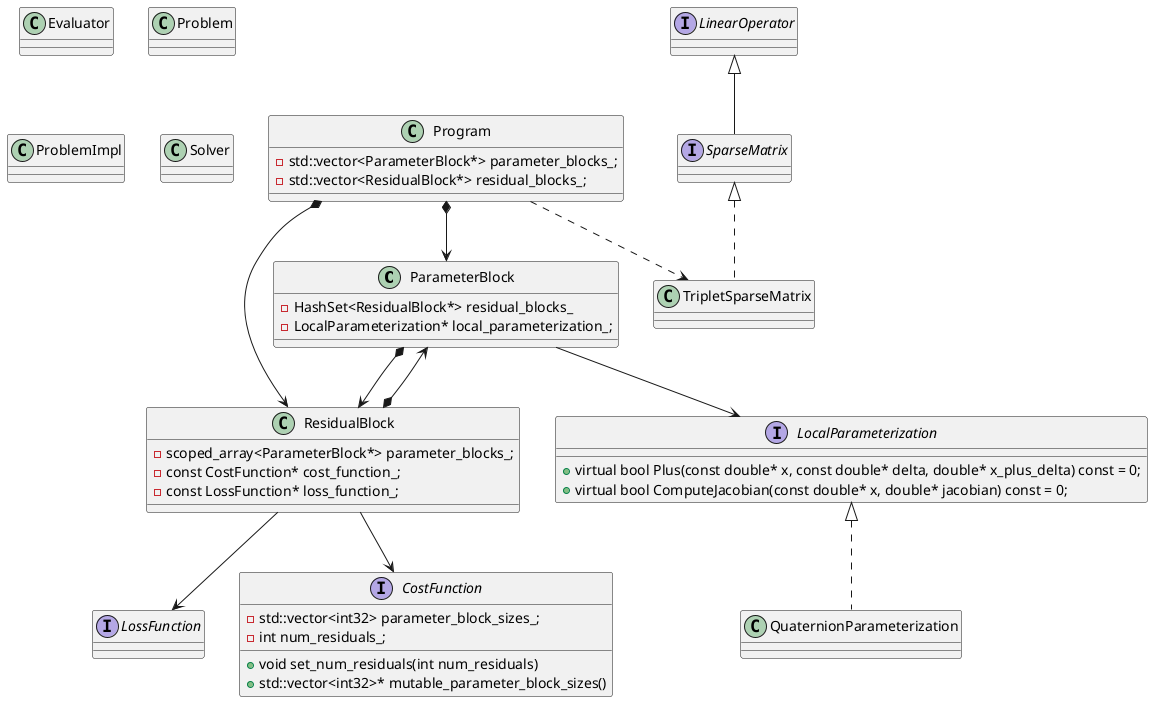 ' https://blog.csdn.net/m0_37989980/article/details/104470064
' https://blog.csdn.net/lanchunhui/article/details/49557083
@startuml

class ParameterBlock {
  - HashSet<ResidualBlock*> residual_blocks_
  - LocalParameterization* local_parameterization_;
}
class ResidualBlock {
  - scoped_array<ParameterBlock*> parameter_blocks_;
  - const CostFunction* cost_function_;
  - const LossFunction* loss_function_;
}
class Program {
  - std::vector<ParameterBlock*> parameter_blocks_;
  - std::vector<ResidualBlock*> residual_blocks_;
}
class TripletSparseMatrix
class QuaternionParameterization
class Evaluator
class Problem
class ProblemImpl
class Solver

interface LossFunction
interface CostFunction {
  + void set_num_residuals(int num_residuals)
  + std::vector<int32>* mutable_parameter_block_sizes()
  - std::vector<int32> parameter_block_sizes_;
  - int num_residuals_;
}
interface SparseMatrix
interface LinearOperator
interface LocalParameterization {
  + virtual bool Plus(const double* x, const double* delta, double* x_plus_delta) const = 0;
  + virtual bool ComputeJacobian(const double* x, double* jacobian) const = 0;
}

' interface impl
SparseMatrix <|.. TripletSparseMatrix
LocalParameterization <|.. QuaternionParameterization

LinearOperator <|-- SparseMatrix


' ## assocation（konws a）##
' An object knows about the existence of another object, 
' and the object holds a pointer or reference to the other object.
' ResdidualBlock have a LossFunction* or &LossFunction
ResidualBlock --> LossFunction 
ResidualBlock --> CostFunction
ParameterBlock --> LocalParameterization

' Aggregation
ParameterBlock *--> ResidualBlock
ResidualBlock  *--> ParameterBlock
Program        *--> ResidualBlock
Program        *--> ParameterBlock

' dependency
Program ..> TripletSparseMatrix


@enduml
